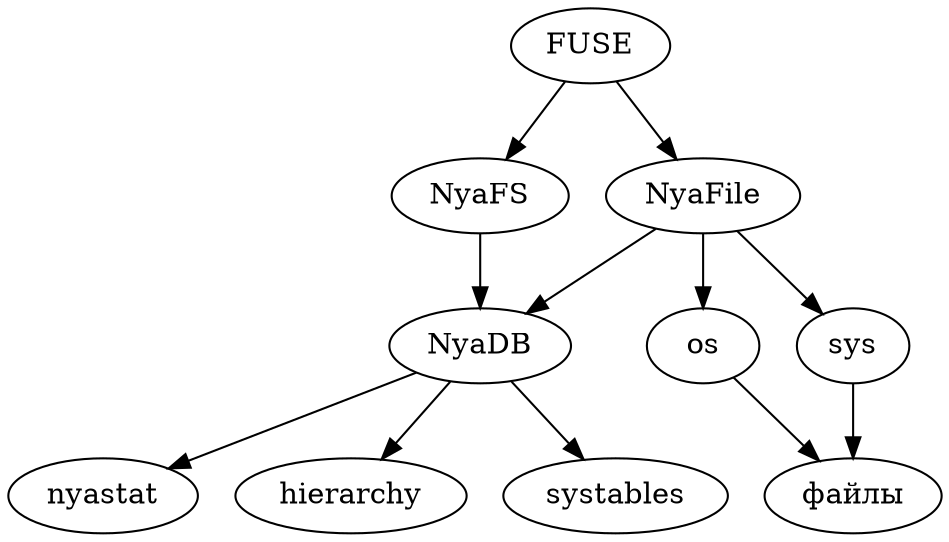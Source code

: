 digraph G{
FUSE -> NyaFS
NyaFS -> NyaDB
NyaDB -> nyastat
NyaDB -> hierarchy
NyaDB -> systables
NyaFile -> NyaDB
FUSE -> NyaFile
NyaFile -> os
NyaFile -> sys
os -> файлы
sys -> файлы


}
